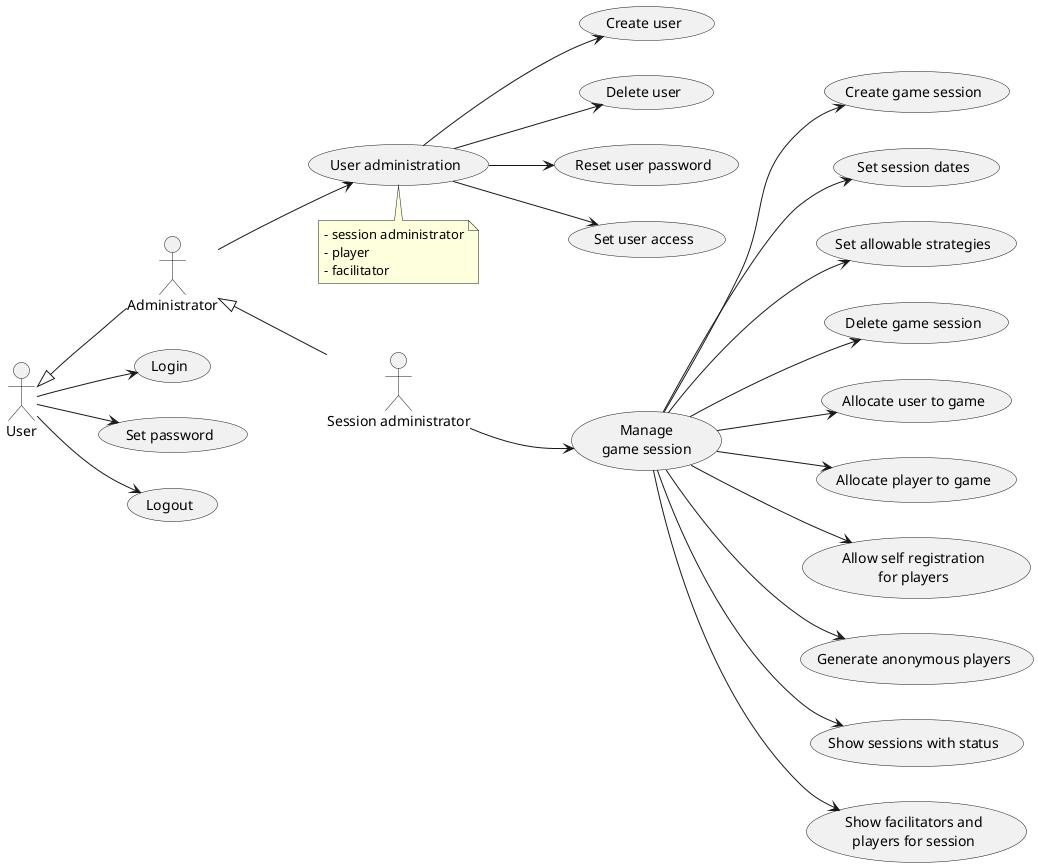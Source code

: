 @startuml
left to right direction
 
"Session administrator" as SA
User <|-- Administrator
Administrator <|-- SA

User --> (Login)
User --> (Set password)
User --> (Logout)

Administrator --> (User administration)
note bottom
  - session administrator
  - player
  - facilitator
end note

(User administration) --> (Create user)
(User administration) --> (Delete user)
(User administration) --> (Reset user password)
(User administration) --> (Set user access)

"Manage\ngame session" as (Manage)
SA --> Manage : "\n\n\n\n\n\n\n\n\n\n"
Manage --> (Create game session)
Manage --> (Set session dates)
Manage --> (Set allowable strategies)
Manage --> (Delete game session)
Manage --> (Allocate user to game)
Manage --> (Allocate player to game)
Manage --> (Allow self registration\nfor players)
Manage --> (Generate anonymous players)
Manage --> (Show sessions with status)
Manage --> (Show facilitators and\nplayers for session)

@enduml
